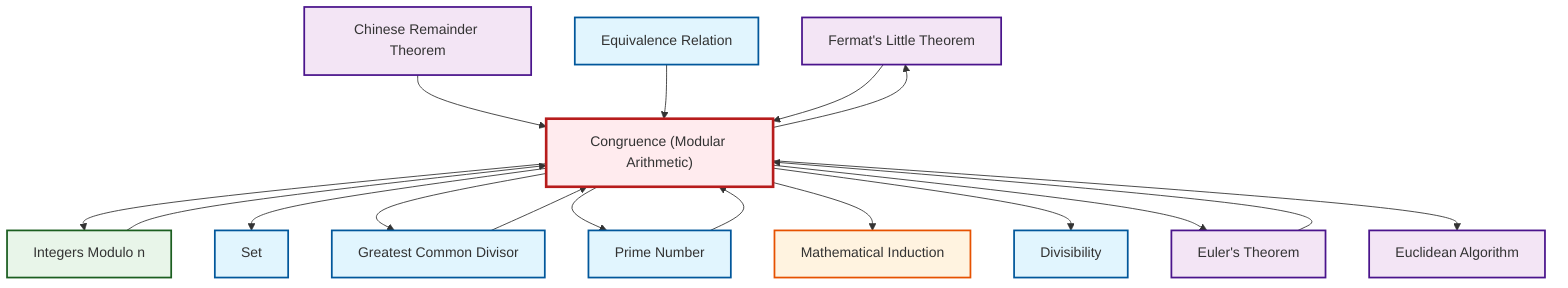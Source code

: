 graph TD
    classDef definition fill:#e1f5fe,stroke:#01579b,stroke-width:2px
    classDef theorem fill:#f3e5f5,stroke:#4a148c,stroke-width:2px
    classDef axiom fill:#fff3e0,stroke:#e65100,stroke-width:2px
    classDef example fill:#e8f5e9,stroke:#1b5e20,stroke-width:2px
    classDef current fill:#ffebee,stroke:#b71c1c,stroke-width:3px
    def-set["Set"]:::definition
    thm-fermat-little["Fermat's Little Theorem"]:::theorem
    def-gcd["Greatest Common Divisor"]:::definition
    ex-quotient-integers-mod-n["Integers Modulo n"]:::example
    thm-chinese-remainder["Chinese Remainder Theorem"]:::theorem
    def-equivalence-relation["Equivalence Relation"]:::definition
    def-divisibility["Divisibility"]:::definition
    def-congruence["Congruence (Modular Arithmetic)"]:::definition
    ax-induction["Mathematical Induction"]:::axiom
    thm-euler["Euler's Theorem"]:::theorem
    thm-euclidean-algorithm["Euclidean Algorithm"]:::theorem
    def-prime["Prime Number"]:::definition
    def-congruence --> ex-quotient-integers-mod-n
    def-congruence --> def-set
    def-congruence --> thm-fermat-little
    thm-chinese-remainder --> def-congruence
    def-prime --> def-congruence
    ex-quotient-integers-mod-n --> def-congruence
    def-equivalence-relation --> def-congruence
    def-congruence --> def-gcd
    def-congruence --> def-prime
    def-congruence --> ax-induction
    def-gcd --> def-congruence
    def-congruence --> def-divisibility
    thm-fermat-little --> def-congruence
    def-congruence --> thm-euler
    def-congruence --> thm-euclidean-algorithm
    thm-euler --> def-congruence
    class def-congruence current